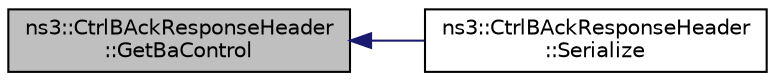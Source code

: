 digraph "ns3::CtrlBAckResponseHeader::GetBaControl"
{
  edge [fontname="Helvetica",fontsize="10",labelfontname="Helvetica",labelfontsize="10"];
  node [fontname="Helvetica",fontsize="10",shape=record];
  rankdir="LR";
  Node1 [label="ns3::CtrlBAckResponseHeader\l::GetBaControl",height=0.2,width=0.4,color="black", fillcolor="grey75", style="filled", fontcolor="black"];
  Node1 -> Node2 [dir="back",color="midnightblue",fontsize="10",style="solid"];
  Node2 [label="ns3::CtrlBAckResponseHeader\l::Serialize",height=0.2,width=0.4,color="black", fillcolor="white", style="filled",URL="$dd/da2/classns3_1_1CtrlBAckResponseHeader.html#a6897cce5cb77fcaf74f6384cf6d9350c"];
}
